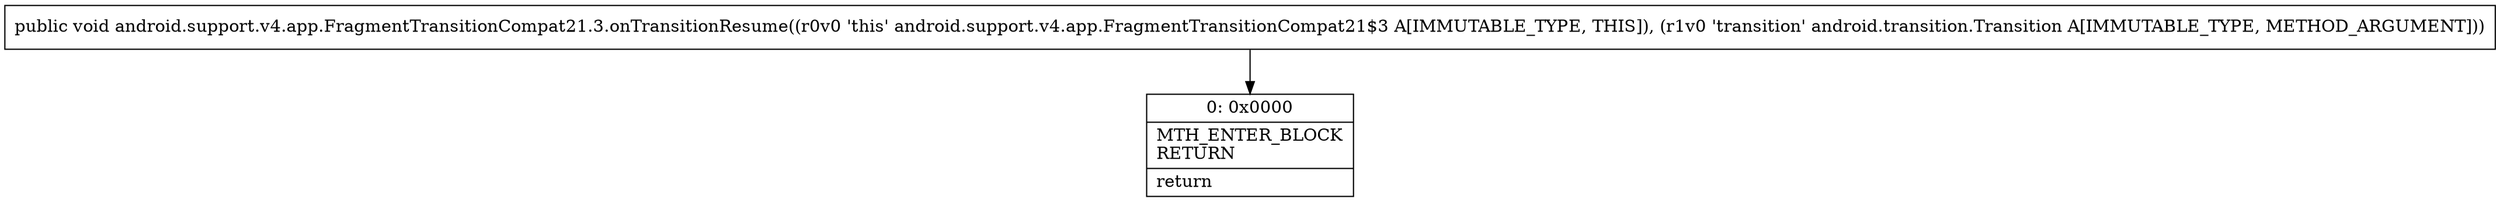 digraph "CFG forandroid.support.v4.app.FragmentTransitionCompat21.3.onTransitionResume(Landroid\/transition\/Transition;)V" {
Node_0 [shape=record,label="{0\:\ 0x0000|MTH_ENTER_BLOCK\lRETURN\l|return\l}"];
MethodNode[shape=record,label="{public void android.support.v4.app.FragmentTransitionCompat21.3.onTransitionResume((r0v0 'this' android.support.v4.app.FragmentTransitionCompat21$3 A[IMMUTABLE_TYPE, THIS]), (r1v0 'transition' android.transition.Transition A[IMMUTABLE_TYPE, METHOD_ARGUMENT])) }"];
MethodNode -> Node_0;
}

